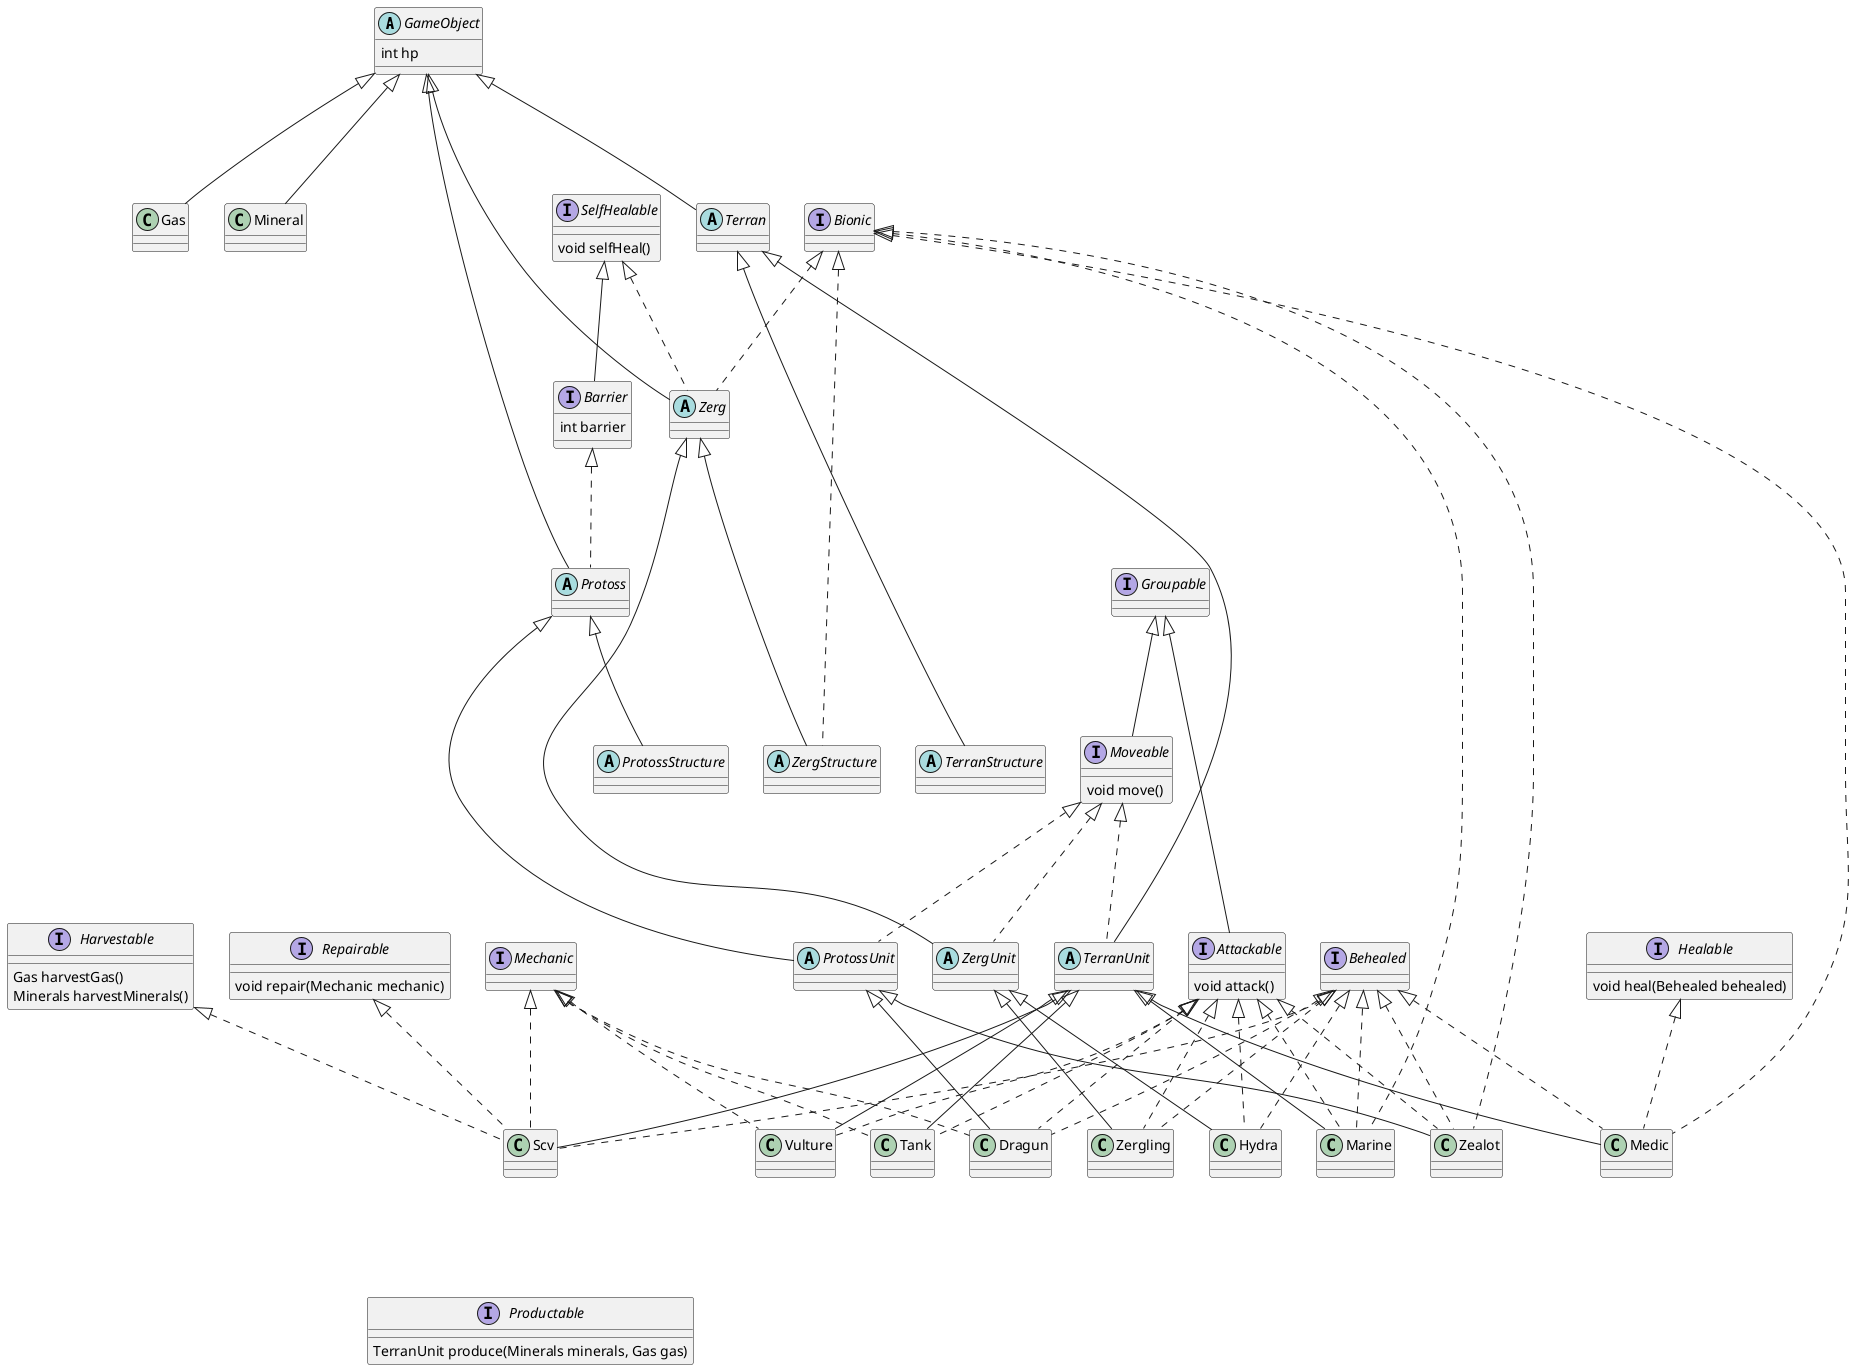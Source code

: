@startuml

skinparam ranksep 120

'게임 오브젝트
abstract class GameObject {
    int hp
}

' 종족
together {
abstract class Zerg extends GameObject implements SelfHealable, Bionic

abstract class Terran extends GameObject

abstract class Protoss extends GameObject implements Barrier
}


' 건물, 유닛
together {
abstract class TerranUnit extends Terran implements Moveable

abstract class TerranStructure extends Terran

abstract class ZergUnit extends Zerg implements Moveable

abstract class ZergStructure extends Zerg implements Bionic

abstract class ProtossUnit extends Protoss implements Moveable

abstract class ProtossStructure extends Protoss
}


' 테란 유닛
class Marine extends TerranUnit implements Attackable, Bionic, Behealed

class Medic extends TerranUnit implements Healable, Bionic, Behealed

class Tank extends TerranUnit implements Attackable, Mechanic

class Vulture extends TerranUnit implements Attackable, Mechanic

class Scv extends TerranUnit implements Harvestable, Repairable, Mechanic, Behealed

' 저그 유닛
class Zergling extends ZergUnit implements Behealed, Attackable

class Hydra extends ZergUnit implements Behealed, Attackable

' 토스 유닛
class Zealot extends ProtossUnit implements Behealed, Bionic, Attackable

class Dragun extends ProtossUnit implements Behealed, Mechanic, Attackable

' 자원
class Gas extends GameObject

class Mineral extends GameObject

' 인터페이스
interface SelfHealable {
    void selfHeal()
}

interface Healable {
    void heal(Behealed behealed)
}

interface Repairable {
    void repair(Mechanic mechanic)
}

interface Harvestable {
    Gas harvestGas()
    Minerals harvestMinerals()
}

interface Attackable implements Groupable {
    void attack()
}

interface Productable {
    TerranUnit produce(Minerals minerals, Gas gas)
}

interface Behealed { }

interface Barrier implements SelfHealable {
    int barrier
 }

interface Bionic { }

interface Mechanic { }

interface Moveable implements Groupable {
    void move()
 }

interface Groupable { }

GameObject -[hidden]-> Zerg
GameObject -[hidden]-> Terran
GameObject -[hidden]-> Protoss
Zerg -[hidden]-> ZergUnit
Terran -[hidden]-> TerranUnit
Protoss -[hidden]-> ProtossUnit
Zerg -[hidden]-> ZergStructure
Terran -[hidden]-> TerranStructure
Protoss -[hidden]-> ProtossStructure
Scv -[hidden]-> Productable

@enduml